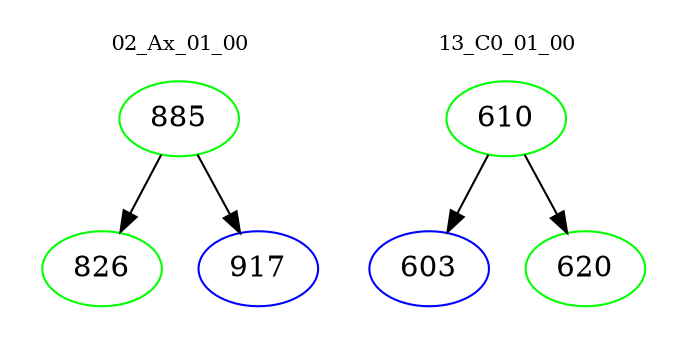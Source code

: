 digraph{
subgraph cluster_0 {
color = white
label = "02_Ax_01_00";
fontsize=10;
T0_885 [label="885", color="green"]
T0_885 -> T0_826 [color="black"]
T0_826 [label="826", color="green"]
T0_885 -> T0_917 [color="black"]
T0_917 [label="917", color="blue"]
}
subgraph cluster_1 {
color = white
label = "13_C0_01_00";
fontsize=10;
T1_610 [label="610", color="green"]
T1_610 -> T1_603 [color="black"]
T1_603 [label="603", color="blue"]
T1_610 -> T1_620 [color="black"]
T1_620 [label="620", color="green"]
}
}
